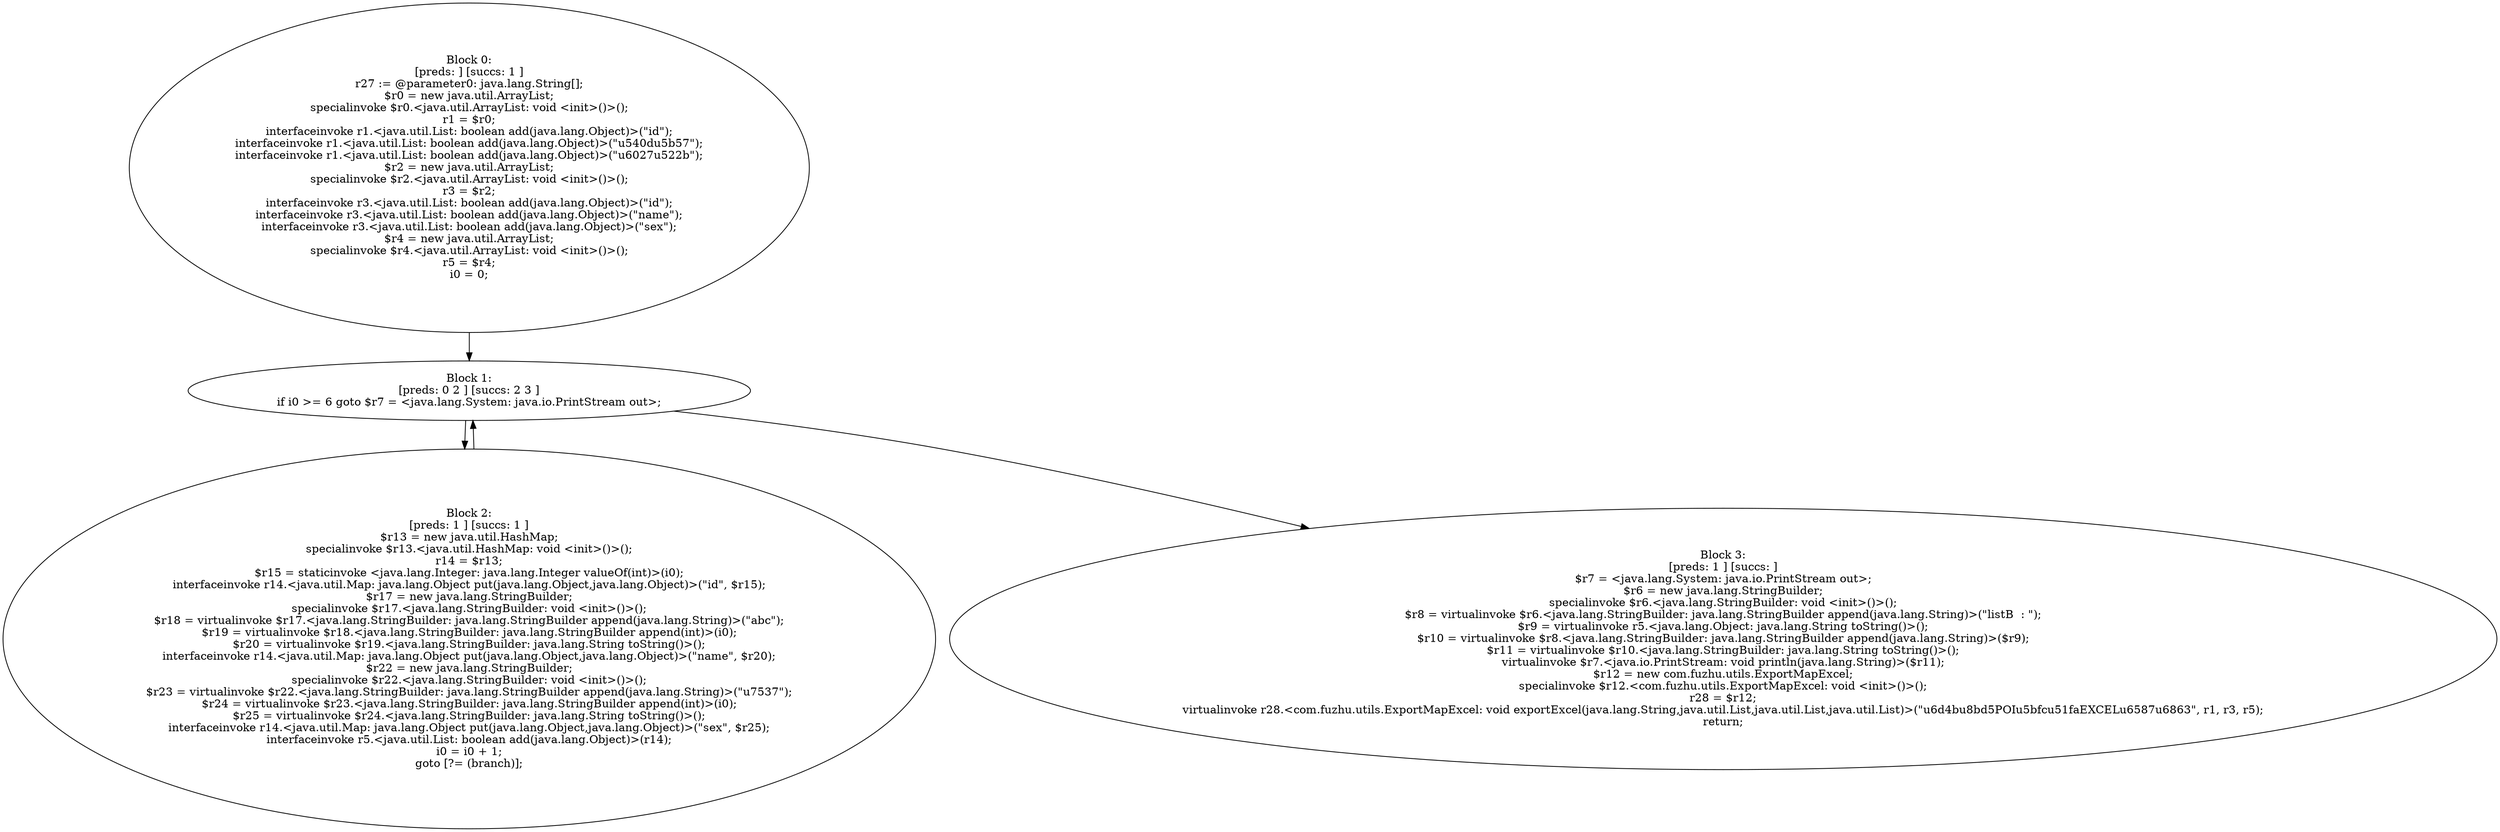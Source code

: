 digraph "unitGraph" {
    "Block 0:
[preds: ] [succs: 1 ]
r27 := @parameter0: java.lang.String[];
$r0 = new java.util.ArrayList;
specialinvoke $r0.<java.util.ArrayList: void <init>()>();
r1 = $r0;
interfaceinvoke r1.<java.util.List: boolean add(java.lang.Object)>(\"id\");
interfaceinvoke r1.<java.util.List: boolean add(java.lang.Object)>(\"\u540d\u5b57\");
interfaceinvoke r1.<java.util.List: boolean add(java.lang.Object)>(\"\u6027\u522b\");
$r2 = new java.util.ArrayList;
specialinvoke $r2.<java.util.ArrayList: void <init>()>();
r3 = $r2;
interfaceinvoke r3.<java.util.List: boolean add(java.lang.Object)>(\"id\");
interfaceinvoke r3.<java.util.List: boolean add(java.lang.Object)>(\"name\");
interfaceinvoke r3.<java.util.List: boolean add(java.lang.Object)>(\"sex\");
$r4 = new java.util.ArrayList;
specialinvoke $r4.<java.util.ArrayList: void <init>()>();
r5 = $r4;
i0 = 0;
"
    "Block 1:
[preds: 0 2 ] [succs: 2 3 ]
if i0 >= 6 goto $r7 = <java.lang.System: java.io.PrintStream out>;
"
    "Block 2:
[preds: 1 ] [succs: 1 ]
$r13 = new java.util.HashMap;
specialinvoke $r13.<java.util.HashMap: void <init>()>();
r14 = $r13;
$r15 = staticinvoke <java.lang.Integer: java.lang.Integer valueOf(int)>(i0);
interfaceinvoke r14.<java.util.Map: java.lang.Object put(java.lang.Object,java.lang.Object)>(\"id\", $r15);
$r17 = new java.lang.StringBuilder;
specialinvoke $r17.<java.lang.StringBuilder: void <init>()>();
$r18 = virtualinvoke $r17.<java.lang.StringBuilder: java.lang.StringBuilder append(java.lang.String)>(\"abc\");
$r19 = virtualinvoke $r18.<java.lang.StringBuilder: java.lang.StringBuilder append(int)>(i0);
$r20 = virtualinvoke $r19.<java.lang.StringBuilder: java.lang.String toString()>();
interfaceinvoke r14.<java.util.Map: java.lang.Object put(java.lang.Object,java.lang.Object)>(\"name\", $r20);
$r22 = new java.lang.StringBuilder;
specialinvoke $r22.<java.lang.StringBuilder: void <init>()>();
$r23 = virtualinvoke $r22.<java.lang.StringBuilder: java.lang.StringBuilder append(java.lang.String)>(\"\u7537\");
$r24 = virtualinvoke $r23.<java.lang.StringBuilder: java.lang.StringBuilder append(int)>(i0);
$r25 = virtualinvoke $r24.<java.lang.StringBuilder: java.lang.String toString()>();
interfaceinvoke r14.<java.util.Map: java.lang.Object put(java.lang.Object,java.lang.Object)>(\"sex\", $r25);
interfaceinvoke r5.<java.util.List: boolean add(java.lang.Object)>(r14);
i0 = i0 + 1;
goto [?= (branch)];
"
    "Block 3:
[preds: 1 ] [succs: ]
$r7 = <java.lang.System: java.io.PrintStream out>;
$r6 = new java.lang.StringBuilder;
specialinvoke $r6.<java.lang.StringBuilder: void <init>()>();
$r8 = virtualinvoke $r6.<java.lang.StringBuilder: java.lang.StringBuilder append(java.lang.String)>(\"listB  : \");
$r9 = virtualinvoke r5.<java.lang.Object: java.lang.String toString()>();
$r10 = virtualinvoke $r8.<java.lang.StringBuilder: java.lang.StringBuilder append(java.lang.String)>($r9);
$r11 = virtualinvoke $r10.<java.lang.StringBuilder: java.lang.String toString()>();
virtualinvoke $r7.<java.io.PrintStream: void println(java.lang.String)>($r11);
$r12 = new com.fuzhu.utils.ExportMapExcel;
specialinvoke $r12.<com.fuzhu.utils.ExportMapExcel: void <init>()>();
r28 = $r12;
virtualinvoke r28.<com.fuzhu.utils.ExportMapExcel: void exportExcel(java.lang.String,java.util.List,java.util.List,java.util.List)>(\"\u6d4b\u8bd5POI\u5bfc\u51faEXCEL\u6587\u6863\", r1, r3, r5);
return;
"
    "Block 0:
[preds: ] [succs: 1 ]
r27 := @parameter0: java.lang.String[];
$r0 = new java.util.ArrayList;
specialinvoke $r0.<java.util.ArrayList: void <init>()>();
r1 = $r0;
interfaceinvoke r1.<java.util.List: boolean add(java.lang.Object)>(\"id\");
interfaceinvoke r1.<java.util.List: boolean add(java.lang.Object)>(\"\u540d\u5b57\");
interfaceinvoke r1.<java.util.List: boolean add(java.lang.Object)>(\"\u6027\u522b\");
$r2 = new java.util.ArrayList;
specialinvoke $r2.<java.util.ArrayList: void <init>()>();
r3 = $r2;
interfaceinvoke r3.<java.util.List: boolean add(java.lang.Object)>(\"id\");
interfaceinvoke r3.<java.util.List: boolean add(java.lang.Object)>(\"name\");
interfaceinvoke r3.<java.util.List: boolean add(java.lang.Object)>(\"sex\");
$r4 = new java.util.ArrayList;
specialinvoke $r4.<java.util.ArrayList: void <init>()>();
r5 = $r4;
i0 = 0;
"->"Block 1:
[preds: 0 2 ] [succs: 2 3 ]
if i0 >= 6 goto $r7 = <java.lang.System: java.io.PrintStream out>;
";
    "Block 1:
[preds: 0 2 ] [succs: 2 3 ]
if i0 >= 6 goto $r7 = <java.lang.System: java.io.PrintStream out>;
"->"Block 2:
[preds: 1 ] [succs: 1 ]
$r13 = new java.util.HashMap;
specialinvoke $r13.<java.util.HashMap: void <init>()>();
r14 = $r13;
$r15 = staticinvoke <java.lang.Integer: java.lang.Integer valueOf(int)>(i0);
interfaceinvoke r14.<java.util.Map: java.lang.Object put(java.lang.Object,java.lang.Object)>(\"id\", $r15);
$r17 = new java.lang.StringBuilder;
specialinvoke $r17.<java.lang.StringBuilder: void <init>()>();
$r18 = virtualinvoke $r17.<java.lang.StringBuilder: java.lang.StringBuilder append(java.lang.String)>(\"abc\");
$r19 = virtualinvoke $r18.<java.lang.StringBuilder: java.lang.StringBuilder append(int)>(i0);
$r20 = virtualinvoke $r19.<java.lang.StringBuilder: java.lang.String toString()>();
interfaceinvoke r14.<java.util.Map: java.lang.Object put(java.lang.Object,java.lang.Object)>(\"name\", $r20);
$r22 = new java.lang.StringBuilder;
specialinvoke $r22.<java.lang.StringBuilder: void <init>()>();
$r23 = virtualinvoke $r22.<java.lang.StringBuilder: java.lang.StringBuilder append(java.lang.String)>(\"\u7537\");
$r24 = virtualinvoke $r23.<java.lang.StringBuilder: java.lang.StringBuilder append(int)>(i0);
$r25 = virtualinvoke $r24.<java.lang.StringBuilder: java.lang.String toString()>();
interfaceinvoke r14.<java.util.Map: java.lang.Object put(java.lang.Object,java.lang.Object)>(\"sex\", $r25);
interfaceinvoke r5.<java.util.List: boolean add(java.lang.Object)>(r14);
i0 = i0 + 1;
goto [?= (branch)];
";
    "Block 1:
[preds: 0 2 ] [succs: 2 3 ]
if i0 >= 6 goto $r7 = <java.lang.System: java.io.PrintStream out>;
"->"Block 3:
[preds: 1 ] [succs: ]
$r7 = <java.lang.System: java.io.PrintStream out>;
$r6 = new java.lang.StringBuilder;
specialinvoke $r6.<java.lang.StringBuilder: void <init>()>();
$r8 = virtualinvoke $r6.<java.lang.StringBuilder: java.lang.StringBuilder append(java.lang.String)>(\"listB  : \");
$r9 = virtualinvoke r5.<java.lang.Object: java.lang.String toString()>();
$r10 = virtualinvoke $r8.<java.lang.StringBuilder: java.lang.StringBuilder append(java.lang.String)>($r9);
$r11 = virtualinvoke $r10.<java.lang.StringBuilder: java.lang.String toString()>();
virtualinvoke $r7.<java.io.PrintStream: void println(java.lang.String)>($r11);
$r12 = new com.fuzhu.utils.ExportMapExcel;
specialinvoke $r12.<com.fuzhu.utils.ExportMapExcel: void <init>()>();
r28 = $r12;
virtualinvoke r28.<com.fuzhu.utils.ExportMapExcel: void exportExcel(java.lang.String,java.util.List,java.util.List,java.util.List)>(\"\u6d4b\u8bd5POI\u5bfc\u51faEXCEL\u6587\u6863\", r1, r3, r5);
return;
";
    "Block 2:
[preds: 1 ] [succs: 1 ]
$r13 = new java.util.HashMap;
specialinvoke $r13.<java.util.HashMap: void <init>()>();
r14 = $r13;
$r15 = staticinvoke <java.lang.Integer: java.lang.Integer valueOf(int)>(i0);
interfaceinvoke r14.<java.util.Map: java.lang.Object put(java.lang.Object,java.lang.Object)>(\"id\", $r15);
$r17 = new java.lang.StringBuilder;
specialinvoke $r17.<java.lang.StringBuilder: void <init>()>();
$r18 = virtualinvoke $r17.<java.lang.StringBuilder: java.lang.StringBuilder append(java.lang.String)>(\"abc\");
$r19 = virtualinvoke $r18.<java.lang.StringBuilder: java.lang.StringBuilder append(int)>(i0);
$r20 = virtualinvoke $r19.<java.lang.StringBuilder: java.lang.String toString()>();
interfaceinvoke r14.<java.util.Map: java.lang.Object put(java.lang.Object,java.lang.Object)>(\"name\", $r20);
$r22 = new java.lang.StringBuilder;
specialinvoke $r22.<java.lang.StringBuilder: void <init>()>();
$r23 = virtualinvoke $r22.<java.lang.StringBuilder: java.lang.StringBuilder append(java.lang.String)>(\"\u7537\");
$r24 = virtualinvoke $r23.<java.lang.StringBuilder: java.lang.StringBuilder append(int)>(i0);
$r25 = virtualinvoke $r24.<java.lang.StringBuilder: java.lang.String toString()>();
interfaceinvoke r14.<java.util.Map: java.lang.Object put(java.lang.Object,java.lang.Object)>(\"sex\", $r25);
interfaceinvoke r5.<java.util.List: boolean add(java.lang.Object)>(r14);
i0 = i0 + 1;
goto [?= (branch)];
"->"Block 1:
[preds: 0 2 ] [succs: 2 3 ]
if i0 >= 6 goto $r7 = <java.lang.System: java.io.PrintStream out>;
";
}
